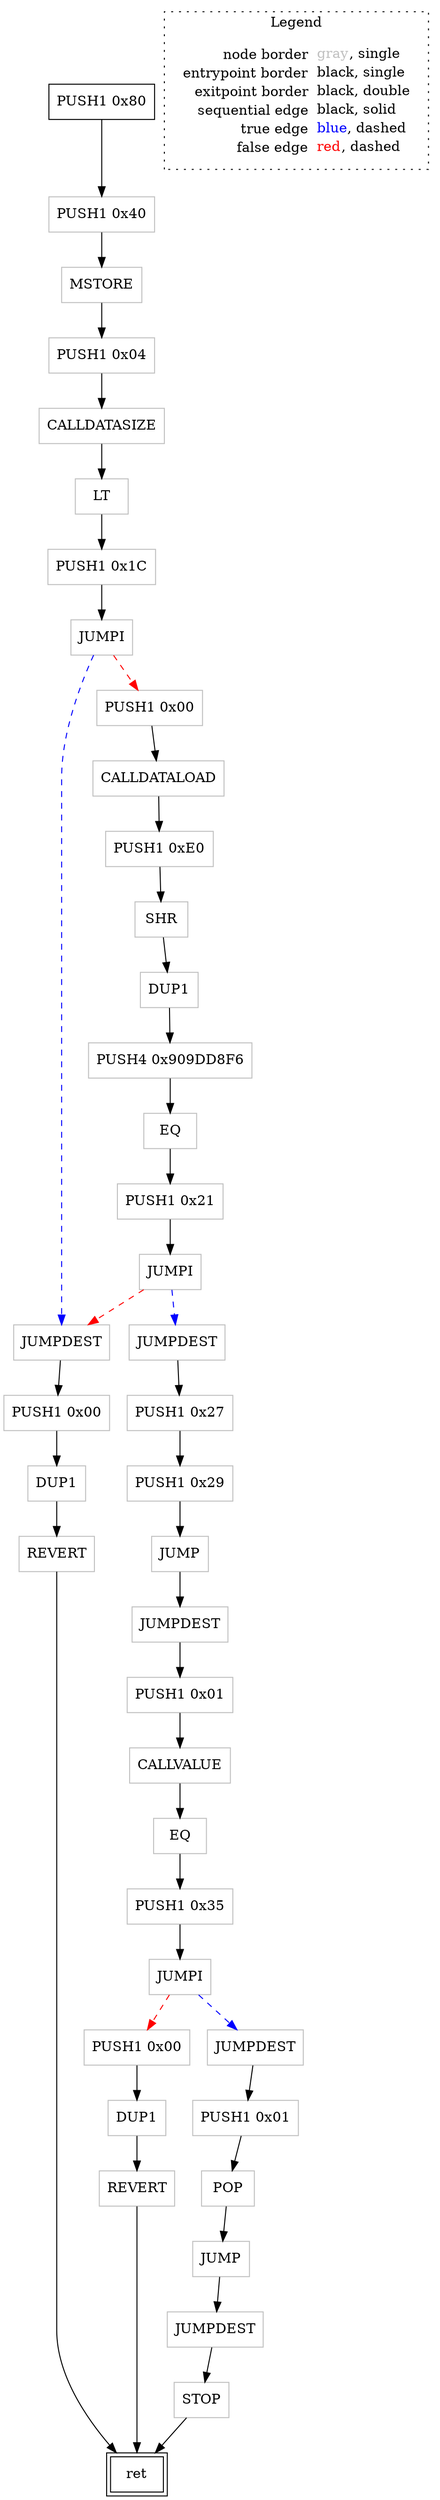 digraph {
	"node0" [shape="rect",color="black",label=<PUSH1 0x80>];
	"node1" [shape="rect",color="gray",label=<MSTORE>];
	"node2" [shape="rect",color="gray",label=<PUSH1 0x00>];
	"node3" [shape="rect",color="gray",label=<PUSH1 0x35>];
	"node4" [shape="rect",color="gray",label=<CALLDATASIZE>];
	"node5" [shape="rect",color="gray",label=<LT>];
	"node6" [shape="rect",color="gray",label=<PUSH1 0x21>];
	"node7" [shape="rect",color="gray",label=<JUMPI>];
	"node8" [shape="rect",color="gray",label=<CALLDATALOAD>];
	"node9" [shape="rect",color="gray",label=<SHR>];
	"node10" [shape="rect",color="gray",label=<PUSH1 0x40>];
	"node11" [shape="rect",color="gray",label=<DUP1>];
	"node12" [shape="rect",color="gray",label=<EQ>];
	"node13" [shape="rect",color="black",peripheries="2",label=<ret>];
	"node14" [shape="rect",color="gray",label=<PUSH1 0xE0>];
	"node15" [shape="rect",color="gray",label=<JUMPI>];
	"node16" [shape="rect",color="gray",label=<PUSH1 0x00>];
	"node17" [shape="rect",color="gray",label=<JUMPDEST>];
	"node18" [shape="rect",color="gray",label=<DUP1>];
	"node19" [shape="rect",color="gray",label=<REVERT>];
	"node20" [shape="rect",color="gray",label=<JUMPDEST>];
	"node21" [shape="rect",color="gray",label=<JUMP>];
	"node22" [shape="rect",color="gray",label=<PUSH4 0x909DD8F6>];
	"node23" [shape="rect",color="gray",label=<JUMPDEST>];
	"node24" [shape="rect",color="gray",label=<PUSH1 0x01>];
	"node25" [shape="rect",color="gray",label=<STOP>];
	"node26" [shape="rect",color="gray",label=<JUMPDEST>];
	"node27" [shape="rect",color="gray",label=<PUSH1 0x04>];
	"node28" [shape="rect",color="gray",label=<CALLVALUE>];
	"node29" [shape="rect",color="gray",label=<EQ>];
	"node30" [shape="rect",color="gray",label=<JUMPI>];
	"node31" [shape="rect",color="gray",label=<PUSH1 0x00>];
	"node32" [shape="rect",color="gray",label=<DUP1>];
	"node33" [shape="rect",color="gray",label=<REVERT>];
	"node34" [shape="rect",color="gray",label=<JUMPDEST>];
	"node35" [shape="rect",color="gray",label=<POP>];
	"node36" [shape="rect",color="gray",label=<JUMP>];
	"node37" [shape="rect",color="gray",label=<PUSH1 0x29>];
	"node38" [shape="rect",color="gray",label=<PUSH1 0x1C>];
	"node39" [shape="rect",color="gray",label=<PUSH1 0x27>];
	"node40" [shape="rect",color="gray",label=<PUSH1 0x01>];
	"node1" -> "node27" [color="black"];
	"node2" -> "node32" [color="black"];
	"node3" -> "node30" [color="black"];
	"node4" -> "node5" [color="black"];
	"node5" -> "node38" [color="black"];
	"node6" -> "node15" [color="black"];
	"node7" -> "node31" [color="red",style="dashed"];
	"node7" -> "node17" [color="blue",style="dashed"];
	"node8" -> "node14" [color="black"];
	"node9" -> "node11" [color="black"];
	"node10" -> "node1" [color="black"];
	"node11" -> "node22" [color="black"];
	"node0" -> "node10" [color="black"];
	"node12" -> "node6" [color="black"];
	"node14" -> "node9" [color="black"];
	"node15" -> "node17" [color="red",style="dashed"];
	"node15" -> "node20" [color="blue",style="dashed"];
	"node16" -> "node18" [color="black"];
	"node17" -> "node16" [color="black"];
	"node18" -> "node19" [color="black"];
	"node19" -> "node13" [color="black"];
	"node20" -> "node39" [color="black"];
	"node21" -> "node26" [color="black"];
	"node22" -> "node12" [color="black"];
	"node23" -> "node25" [color="black"];
	"node24" -> "node35" [color="black"];
	"node25" -> "node13" [color="black"];
	"node26" -> "node40" [color="black"];
	"node27" -> "node4" [color="black"];
	"node28" -> "node29" [color="black"];
	"node29" -> "node3" [color="black"];
	"node30" -> "node2" [color="red",style="dashed"];
	"node30" -> "node34" [color="blue",style="dashed"];
	"node31" -> "node8" [color="black"];
	"node32" -> "node33" [color="black"];
	"node33" -> "node13" [color="black"];
	"node34" -> "node24" [color="black"];
	"node35" -> "node36" [color="black"];
	"node36" -> "node23" [color="black"];
	"node37" -> "node21" [color="black"];
	"node38" -> "node7" [color="black"];
	"node39" -> "node37" [color="black"];
	"node40" -> "node28" [color="black"];
subgraph cluster_legend {
	label="Legend";
	style=dotted;
	node [shape=plaintext];
	"legend" [label=<<table border="0" cellpadding="2" cellspacing="0" cellborder="0"><tr><td align="right">node border&nbsp;</td><td align="left"><font color="gray">gray</font>, single</td></tr><tr><td align="right">entrypoint border&nbsp;</td><td align="left"><font color="black">black</font>, single</td></tr><tr><td align="right">exitpoint border&nbsp;</td><td align="left"><font color="black">black</font>, double</td></tr><tr><td align="right">sequential edge&nbsp;</td><td align="left"><font color="black">black</font>, solid</td></tr><tr><td align="right">true edge&nbsp;</td><td align="left"><font color="blue">blue</font>, dashed</td></tr><tr><td align="right">false edge&nbsp;</td><td align="left"><font color="red">red</font>, dashed</td></tr></table>>];
}

}
